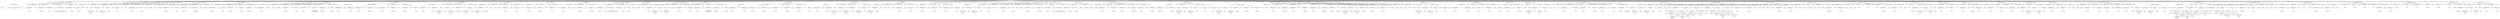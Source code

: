 digraph {

"Prog_78904"->"<
>78905";
"Prog_78904"->"<
>78906";
"Prog_78904"->"<
>78907";
"Prog_78904"->"<
>78908";
"Prog_78904"->"CallFunction_78909";
"CallFunction_78909"->"IDENTIFIERExpression_78910";
"IDENTIFIERExpression_78910"->"<cat>78911";
"CallFunction_78909"->"<(>78912";
"CallFunction_78909"->"STRINGExpression_78913";
"STRINGExpression_78913"->"<\n \n \n IF ASKED TO CONFIRM PAGE CHANGE, CLICK IN UPPER LEFT OF GRAPHIC \n \n \n>78914";
"CallFunction_78909"->"<)>78915";
"Prog_78904"->"<
>78916";
"Prog_78904"->"CallFunction_78917";
"CallFunction_78917"->"AssignmentOpetators_78918";
"AssignmentOpetators_78918"->"IDENTIFIERExpression_78919";
"IDENTIFIERExpression_78919"->"<dat>78920";
"AssignmentOpetators_78918"->"<<->78921";
"AssignmentOpetators_78918"->"IDENTIFIERExpression_78922";
"IDENTIFIERExpression_78922"->"<read.table>78923";
"CallFunction_78917"->"<(>78924";
"CallFunction_78917"->"AssignmentOpetators_78925";
"AssignmentOpetators_78925"->"IDENTIFIERExpression_78926";
"IDENTIFIERExpression_78926"->"<file>78927";
"AssignmentOpetators_78925"->"<=>78928";
"AssignmentOpetators_78925"->"STRINGExpression_78929";
"STRINGExpression_78929"->"<http://www.uvm.edu/~dhowell/methods8/DataFiles/Tab2-1.dat>78930";
"CallFunction_78917"->"<,>78931";
"CallFunction_78917"->"AssignmentOpetators_78932";
"AssignmentOpetators_78932"->"IDENTIFIERExpression_78933";
"IDENTIFIERExpression_78933"->"<header>78934";
"AssignmentOpetators_78932"->"<=>78935";
"AssignmentOpetators_78932"->"TRUE_78936";
"TRUE_78936"->"<TRUE>78937";
"CallFunction_78917"->"<)>78938";
"Prog_78904"->"<
>78939";
"Prog_78904"->"<
>78940";
"Prog_78904"->"<
>78941";
"Prog_78904"->"<
>78942";
"Prog_78904"->"<
>78943";
"Prog_78904"->"<
>78944";
"Prog_78904"->"<
>78945";
"Prog_78904"->"CallFunction_78946";
"CallFunction_78946"->"IDENTIFIERExpression_78947";
"IDENTIFIERExpression_78947"->"<attach>78948";
"CallFunction_78946"->"<(>78949";
"CallFunction_78946"->"IDENTIFIERExpression_78950";
"IDENTIFIERExpression_78950"->"<dat>78951";
"CallFunction_78946"->"<)>78952";
"Prog_78904"->"<
>78953";
"Prog_78904"->"<
>78954";
"Prog_78904"->"CallFunction_78955";
"CallFunction_78955"->"IDENTIFIERExpression_78956";
"IDENTIFIERExpression_78956"->"<par>78957";
"CallFunction_78955"->"<(>78958";
"CallFunction_78955"->"CallFunction_78959";
"CallFunction_78959"->"AssignmentOpetators_78960";
"AssignmentOpetators_78960"->"IDENTIFIERExpression_78961";
"IDENTIFIERExpression_78961"->"<mfrow>78962";
"AssignmentOpetators_78960"->"<=>78963";
"AssignmentOpetators_78960"->"IDENTIFIERExpression_78964";
"IDENTIFIERExpression_78964"->"<c>78965";
"CallFunction_78959"->"<(>78966";
"CallFunction_78959"->"INTExpression_78967";
"INTExpression_78967"->"<2>78968";
"CallFunction_78959"->"<,>78969";
"CallFunction_78959"->"INTExpression_78970";
"INTExpression_78970"->"<3>78971";
"CallFunction_78959"->"<)>78972";
"CallFunction_78955"->"<)>78973";
"Prog_78904"->"<
>78974";
"Prog_78904"->"CallFunction_78975";
"CallFunction_78975"->"IDENTIFIERExpression_78976";
"IDENTIFIERExpression_78976"->"<par>78977";
"CallFunction_78975"->"<(>78978";
"CallFunction_78975"->"AssignmentOpetators_78979";
"AssignmentOpetators_78979"->"IDENTIFIERExpression_78980";
"IDENTIFIERExpression_78980"->"<ask>78981";
"AssignmentOpetators_78979"->"<=>78982";
"AssignmentOpetators_78979"->"TRUE_78983";
"TRUE_78983"->"<TRUE>78984";
"CallFunction_78975"->"<)>78985";
"Prog_78904"->"<
>78986";
"Prog_78904"->"<
>78987";
"Prog_78904"->"CallFunction_78988";
"CallFunction_78988"->"IDENTIFIERExpression_78989";
"IDENTIFIERExpression_78989"->"<plot>78990";
"CallFunction_78988"->"<(>78991";
"CallFunction_78988"->"IDENTIFIERExpression_78992";
"IDENTIFIERExpression_78992"->"<RxTime>78993";
"CallFunction_78988"->"<)>78994";
"Prog_78904"->"<
>78995";
"Prog_78904"->"<
>78996";
"Prog_78904"->"<
>78997";
"Prog_78904"->"CallFunction_78998";
"CallFunction_78998"->"IDENTIFIERExpression_78999";
"IDENTIFIERExpression_78999"->"<hist>79000";
"CallFunction_78998"->"<(>79001";
"CallFunction_78998"->"IDENTIFIERExpression_79002";
"IDENTIFIERExpression_79002"->"<RxTime>79003";
"CallFunction_78998"->"<,>79004";
"CallFunction_78998"->"AssignmentOpetators_79005";
"AssignmentOpetators_79005"->"IDENTIFIERExpression_79006";
"IDENTIFIERExpression_79006"->"<breaks>79007";
"AssignmentOpetators_79005"->"<=>79008";
"AssignmentOpetators_79005"->"INTExpression_79009";
"INTExpression_79009"->"<500>79010";
"CallFunction_78998"->"<,>79011";
"CallFunction_78998"->"AssignmentOpetators_79012";
"AssignmentOpetators_79012"->"IDENTIFIERExpression_79013";
"IDENTIFIERExpression_79013"->"<main>79014";
"AssignmentOpetators_79012"->"<=>79015";
"AssignmentOpetators_79012"->"STRINGExpression_79016";
"STRINGExpression_79016"->"<Individual bins>79017";
"CallFunction_78998"->"<)>79018";
"Prog_78904"->"<
>79019";
"Prog_78904"->"CallFunction_79020";
"CallFunction_79020"->"IDENTIFIERExpression_79021";
"IDENTIFIERExpression_79021"->"<hist>79022";
"CallFunction_79020"->"<(>79023";
"CallFunction_79020"->"IDENTIFIERExpression_79024";
"IDENTIFIERExpression_79024"->"<RxTime>79025";
"CallFunction_79020"->"<,>79026";
"CallFunction_79020"->"AssignmentOpetators_79027";
"AssignmentOpetators_79027"->"IDENTIFIERExpression_79028";
"IDENTIFIERExpression_79028"->"<breaks>79029";
"AssignmentOpetators_79027"->"<=>79030";
"AssignmentOpetators_79027"->"INTExpression_79031";
"INTExpression_79031"->"<30>79032";
"CallFunction_79020"->"<,>79033";
"CallFunction_79020"->"AssignmentOpetators_79034";
"AssignmentOpetators_79034"->"IDENTIFIERExpression_79035";
"IDENTIFIERExpression_79035"->"<main>79036";
"AssignmentOpetators_79034"->"<=>79037";
"AssignmentOpetators_79034"->"STRINGExpression_79038";
"STRINGExpression_79038"->"<30 bins>79039";
"CallFunction_79020"->"<)>79040";
"Prog_78904"->"<
>79041";
"Prog_78904"->"<
>79042";
"Prog_78904"->"<
>79043";
"Prog_78904"->"<
>79044";
"Prog_78904"->"CallFunction_79045";
"CallFunction_79045"->"AssignmentOpetators_79046";
"AssignmentOpetators_79046"->"IDENTIFIERExpression_79047";
"IDENTIFIERExpression_79047"->"<RxTime.Sorted>79048";
"AssignmentOpetators_79046"->"<<->79049";
"AssignmentOpetators_79046"->"IDENTIFIERExpression_79050";
"IDENTIFIERExpression_79050"->"<sort>79051";
"CallFunction_79045"->"<(>79052";
"CallFunction_79045"->"IDENTIFIERExpression_79053";
"IDENTIFIERExpression_79053"->"<RxTime>79054";
"CallFunction_79045"->"<)>79055";
"Prog_78904"->"<
>79056";
"Prog_78904"->"<
>79057";
"Prog_78904"->"<
>79058";
"Prog_78904"->"<
>79059";
"Prog_78904"->"CallFunction_79060";
"CallFunction_79060"->"IDENTIFIERExpression_79061";
"IDENTIFIERExpression_79061"->"<hist>79062";
"CallFunction_79060"->"<(>79063";
"CallFunction_79060"->"IDENTIFIERExpression_79064";
"IDENTIFIERExpression_79064"->"<RxTime.Sorted>79065";
"CallFunction_79060"->"<,>79066";
"CallFunction_79060"->"AssignmentOpetators_79067";
"AssignmentOpetators_79067"->"IDENTIFIERExpression_79068";
"IDENTIFIERExpression_79068"->"<breaks>79069";
"AssignmentOpetators_79067"->"<=>79070";
"AssignmentOpetators_79067"->"INTExpression_79071";
"INTExpression_79071"->"<20>79072";
"CallFunction_79060"->"<,>79073";
"CallFunction_79060"->"AssignmentOpetators_79074";
"AssignmentOpetators_79074"->"IDENTIFIERExpression_79075";
"IDENTIFIERExpression_79075"->"<main>79076";
"AssignmentOpetators_79074"->"<=>79077";
"AssignmentOpetators_79074"->"STRINGExpression_79078";
"STRINGExpression_79078"->"<Normal and Kernel \n Density Superimposed>79079";
"CallFunction_79060"->"<,>79080";
"CallFunction_79060"->"AssignmentOpetators_79081";
"AssignmentOpetators_79081"->"IDENTIFIERExpression_79082";
"IDENTIFIERExpression_79082"->"<probability>79083";
"AssignmentOpetators_79081"->"<=>79084";
"AssignmentOpetators_79081"->"TRUE_79085";
"TRUE_79085"->"<TRUE>79086";
"CallFunction_79060"->"<)>79087";
"Prog_78904"->"<
>79088";
"Prog_78904"->"CallFunction_79089";
"CallFunction_79089"->"AssignmentOpetators_79090";
"AssignmentOpetators_79090"->"IDENTIFIERExpression_79091";
"IDENTIFIERExpression_79091"->"<xfit>79092";
"AssignmentOpetators_79090"->"<<->79093";
"AssignmentOpetators_79090"->"IDENTIFIERExpression_79094";
"IDENTIFIERExpression_79094"->"<seq>79095";
"CallFunction_79089"->"<(>79096";
"CallFunction_79089"->"CallFunction_79097";
"CallFunction_79097"->"IDENTIFIERExpression_79098";
"IDENTIFIERExpression_79098"->"<min>79099";
"CallFunction_79097"->"<(>79100";
"CallFunction_79097"->"IDENTIFIERExpression_79101";
"IDENTIFIERExpression_79101"->"<RxTime.Sorted>79102";
"CallFunction_79097"->"<)>79103";
"CallFunction_79089"->"<,>79104";
"CallFunction_79089"->"CallFunction_79105";
"CallFunction_79105"->"IDENTIFIERExpression_79106";
"IDENTIFIERExpression_79106"->"<max>79107";
"CallFunction_79105"->"<(>79108";
"CallFunction_79105"->"IDENTIFIERExpression_79109";
"IDENTIFIERExpression_79109"->"<RxTime.Sorted>79110";
"CallFunction_79105"->"<)>79111";
"CallFunction_79089"->"<,>79112";
"CallFunction_79089"->"AssignmentOpetators_79113";
"AssignmentOpetators_79113"->"IDENTIFIERExpression_79114";
"IDENTIFIERExpression_79114"->"<length>79115";
"AssignmentOpetators_79113"->"<=>79116";
"AssignmentOpetators_79113"->"INTExpression_79117";
"INTExpression_79117"->"<50>79118";
"CallFunction_79089"->"<)>79119";
"Prog_78904"->"<
>79120";
"Prog_78904"->"CallFunction_79121";
"CallFunction_79121"->"AssignmentOpetators_79122";
"AssignmentOpetators_79122"->"IDENTIFIERExpression_79123";
"IDENTIFIERExpression_79123"->"<yfit>79124";
"AssignmentOpetators_79122"->"<<->79125";
"AssignmentOpetators_79122"->"IDENTIFIERExpression_79126";
"IDENTIFIERExpression_79126"->"<dnorm>79127";
"CallFunction_79121"->"<(>79128";
"CallFunction_79121"->"IDENTIFIERExpression_79129";
"IDENTIFIERExpression_79129"->"<xfit>79130";
"CallFunction_79121"->"<,>79131";
"CallFunction_79121"->"CallFunction_79132";
"CallFunction_79132"->"AssignmentOpetators_79133";
"AssignmentOpetators_79133"->"IDENTIFIERExpression_79134";
"IDENTIFIERExpression_79134"->"<mean>79135";
"AssignmentOpetators_79133"->"<=>79136";
"AssignmentOpetators_79133"->"IDENTIFIERExpression_79137";
"IDENTIFIERExpression_79137"->"<mean>79138";
"CallFunction_79132"->"<(>79139";
"CallFunction_79132"->"IDENTIFIERExpression_79140";
"IDENTIFIERExpression_79140"->"<RxTime.Sorted>79141";
"CallFunction_79132"->"<)>79142";
"CallFunction_79121"->"<,>79143";
"CallFunction_79121"->"CallFunction_79144";
"CallFunction_79144"->"AssignmentOpetators_79145";
"AssignmentOpetators_79145"->"IDENTIFIERExpression_79146";
"IDENTIFIERExpression_79146"->"<sd>79147";
"AssignmentOpetators_79145"->"<=>79148";
"AssignmentOpetators_79145"->"IDENTIFIERExpression_79149";
"IDENTIFIERExpression_79149"->"<sd>79150";
"CallFunction_79144"->"<(>79151";
"CallFunction_79144"->"IDENTIFIERExpression_79152";
"IDENTIFIERExpression_79152"->"<RxTime.Sorted>79153";
"CallFunction_79144"->"<)>79154";
"CallFunction_79121"->"<)>79155";
"Prog_78904"->"<
>79156";
"Prog_78904"->"CallFunction_79157";
"CallFunction_79157"->"IDENTIFIERExpression_79158";
"IDENTIFIERExpression_79158"->"<lines>79159";
"CallFunction_79157"->"<(>79160";
"CallFunction_79157"->"IDENTIFIERExpression_79161";
"IDENTIFIERExpression_79161"->"<xfit>79162";
"CallFunction_79157"->"<,>79163";
"CallFunction_79157"->"IDENTIFIERExpression_79164";
"IDENTIFIERExpression_79164"->"<yfit>79165";
"CallFunction_79157"->"<,>79166";
"CallFunction_79157"->"AssignmentOpetators_79167";
"AssignmentOpetators_79167"->"IDENTIFIERExpression_79168";
"IDENTIFIERExpression_79168"->"<col>79169";
"AssignmentOpetators_79167"->"<=>79170";
"AssignmentOpetators_79167"->"STRINGExpression_79171";
"STRINGExpression_79171"->"<blue>79172";
"CallFunction_79157"->"<)>79173";
"Prog_78904"->"<
>79174";
"Prog_78904"->"CallFunction_79175";
"CallFunction_79175"->"IDENTIFIERExpression_79176";
"IDENTIFIERExpression_79176"->"<lines>79177";
"CallFunction_79175"->"<(>79178";
"CallFunction_79175"->"CallFunction_79179";
"CallFunction_79179"->"IDENTIFIERExpression_79180";
"IDENTIFIERExpression_79180"->"<density>79181";
"CallFunction_79179"->"<(>79182";
"CallFunction_79179"->"IDENTIFIERExpression_79183";
"IDENTIFIERExpression_79183"->"<RxTime>79184";
"CallFunction_79179"->"<)>79185";
"CallFunction_79175"->"<,>79186";
"CallFunction_79175"->"AssignmentOpetators_79187";
"AssignmentOpetators_79187"->"IDENTIFIERExpression_79188";
"IDENTIFIERExpression_79188"->"<col>79189";
"AssignmentOpetators_79187"->"<=>79190";
"AssignmentOpetators_79187"->"STRINGExpression_79191";
"STRINGExpression_79191"->"<red>79192";
"CallFunction_79175"->"<)>79193";
"Prog_78904"->"<
>79194";
"Prog_78904"->"<
>79195";
"Prog_78904"->"CallFunction_79196";
"CallFunction_79196"->"IDENTIFIERExpression_79197";
"IDENTIFIERExpression_79197"->"<detach>79198";
"CallFunction_79196"->"<(>79199";
"CallFunction_79196"->"IDENTIFIERExpression_79200";
"IDENTIFIERExpression_79200"->"<dat>79201";
"CallFunction_79196"->"<)>79202";
"Prog_78904"->"<
>79203";
"Prog_78904"->"<
>79204";
"Prog_78904"->"<
>79205";
"Prog_78904"->"<
>79206";
"Prog_78904"->"CallFunction_79207";
"CallFunction_79207"->"AssignmentOpetators_79208";
"AssignmentOpetators_79208"->"IDENTIFIERExpression_79209";
"IDENTIFIERExpression_79209"->"<anorexia>79210";
"AssignmentOpetators_79208"->"<<->79211";
"AssignmentOpetators_79208"->"IDENTIFIERExpression_79212";
"IDENTIFIERExpression_79212"->"<read.table>79213";
"CallFunction_79207"->"<(>79214";
"CallFunction_79207"->"AssignmentOpetators_79215";
"AssignmentOpetators_79215"->"IDENTIFIERExpression_79216";
"IDENTIFIERExpression_79216"->"<file>79217";
"AssignmentOpetators_79215"->"<=>79218";
"AssignmentOpetators_79215"->"STRINGExpression_79219";
"STRINGExpression_79219"->"<http://www.uvm.edu/~dhowell/methods8/DataFiles/Tab11-5.dat>79220";
"CallFunction_79207"->"<,>79221";
"CallFunction_79207"->"AssignmentOpetators_79222";
"AssignmentOpetators_79222"->"IDENTIFIERExpression_79223";
"IDENTIFIERExpression_79223"->"<header>79224";
"AssignmentOpetators_79222"->"<=>79225";
"AssignmentOpetators_79222"->"TRUE_79226";
"TRUE_79226"->"<TRUE>79227";
"CallFunction_79207"->"<)>79228";
"Prog_78904"->"<
>79229";
"Prog_78904"->"CallFunction_79230";
"CallFunction_79230"->"IDENTIFIERExpression_79231";
"IDENTIFIERExpression_79231"->"<attach>79232";
"CallFunction_79230"->"<(>79233";
"CallFunction_79230"->"IDENTIFIERExpression_79234";
"IDENTIFIERExpression_79234"->"<anorexia>79235";
"CallFunction_79230"->"<)>79236";
"Prog_78904"->"<
>79237";
"Prog_78904"->"<
>79238";
"Prog_78904"->"AssignmentOpetators_79239";
"AssignmentOpetators_79239"->"IDENTIFIERExpression_79240";
"IDENTIFIERExpression_79240"->"<Gain2>79241";
"AssignmentOpetators_79239"->"<<->79242";
"AssignmentOpetators_79239"->"IndexingBasic_79243";
"IndexingBasic_79243"->"IDENTIFIERExpression_79244";
"IDENTIFIERExpression_79244"->"<Gain>79245";
"IndexingBasic_79243"->"<[>79246";
"IndexingBasic_79243"->"Comparisons_79247";
"Comparisons_79247"->"IDENTIFIERExpression_79248";
"IDENTIFIERExpression_79248"->"<Group>79249";
"Comparisons_79247"->"<==>79250";
"Comparisons_79247"->"STRINGExpression_79251";
"STRINGExpression_79251"->"<2>79252";
"IndexingBasic_79243"->"<]>79253";
"Prog_78904"->"<
>79254";
"Prog_78904"->"CallFunction_79255";
"CallFunction_79255"->"IDENTIFIERExpression_79256";
"IDENTIFIERExpression_79256"->"<hist>79257";
"CallFunction_79255"->"<(>79258";
"CallFunction_79255"->"IDENTIFIERExpression_79259";
"IDENTIFIERExpression_79259"->"<Gain2>79260";
"CallFunction_79255"->"<,>79261";
"CallFunction_79255"->"AssignmentOpetators_79262";
"AssignmentOpetators_79262"->"IDENTIFIERExpression_79263";
"IDENTIFIERExpression_79263"->"<breaks>79264";
"AssignmentOpetators_79262"->"<=>79265";
"AssignmentOpetators_79262"->"INTExpression_79266";
"INTExpression_79266"->"<20>79267";
"CallFunction_79255"->"<,>79268";
"CallFunction_79255"->"AssignmentOpetators_79269";
"AssignmentOpetators_79269"->"IDENTIFIERExpression_79270";
"IDENTIFIERExpression_79270"->"<main>79271";
"AssignmentOpetators_79269"->"<=>79272";
"AssignmentOpetators_79269"->"STRINGExpression_79273";
"STRINGExpression_79273"->"<Normal and Kernel \n Density Superimposed>79274";
"CallFunction_79255"->"<,>79275";
"CallFunction_79255"->"AssignmentOpetators_79276";
"AssignmentOpetators_79276"->"IDENTIFIERExpression_79277";
"IDENTIFIERExpression_79277"->"<probability>79278";
"AssignmentOpetators_79276"->"<=>79279";
"AssignmentOpetators_79276"->"TRUE_79280";
"TRUE_79280"->"<TRUE>79281";
"CallFunction_79255"->"<)>79282";
"Prog_78904"->"<
>79283";
"Prog_78904"->"CallFunction_79284";
"CallFunction_79284"->"AssignmentOpetators_79285";
"AssignmentOpetators_79285"->"IDENTIFIERExpression_79286";
"IDENTIFIERExpression_79286"->"<xfit>79287";
"AssignmentOpetators_79285"->"<<->79288";
"AssignmentOpetators_79285"->"IDENTIFIERExpression_79289";
"IDENTIFIERExpression_79289"->"<seq>79290";
"CallFunction_79284"->"<(>79291";
"CallFunction_79284"->"CallFunction_79292";
"CallFunction_79292"->"IDENTIFIERExpression_79293";
"IDENTIFIERExpression_79293"->"<min>79294";
"CallFunction_79292"->"<(>79295";
"CallFunction_79292"->"IDENTIFIERExpression_79296";
"IDENTIFIERExpression_79296"->"<Gain2>79297";
"CallFunction_79292"->"<)>79298";
"CallFunction_79284"->"<,>79299";
"CallFunction_79284"->"CallFunction_79300";
"CallFunction_79300"->"IDENTIFIERExpression_79301";
"IDENTIFIERExpression_79301"->"<max>79302";
"CallFunction_79300"->"<(>79303";
"CallFunction_79300"->"IDENTIFIERExpression_79304";
"IDENTIFIERExpression_79304"->"<Gain2>79305";
"CallFunction_79300"->"<)>79306";
"CallFunction_79284"->"<,>79307";
"CallFunction_79284"->"AssignmentOpetators_79308";
"AssignmentOpetators_79308"->"IDENTIFIERExpression_79309";
"IDENTIFIERExpression_79309"->"<length>79310";
"AssignmentOpetators_79308"->"<=>79311";
"AssignmentOpetators_79308"->"INTExpression_79312";
"INTExpression_79312"->"<50>79313";
"CallFunction_79284"->"<)>79314";
"Prog_78904"->"<
>79315";
"Prog_78904"->"CallFunction_79316";
"CallFunction_79316"->"AssignmentOpetators_79317";
"AssignmentOpetators_79317"->"IDENTIFIERExpression_79318";
"IDENTIFIERExpression_79318"->"<yfit>79319";
"AssignmentOpetators_79317"->"<<->79320";
"AssignmentOpetators_79317"->"IDENTIFIERExpression_79321";
"IDENTIFIERExpression_79321"->"<dnorm>79322";
"CallFunction_79316"->"<(>79323";
"CallFunction_79316"->"IDENTIFIERExpression_79324";
"IDENTIFIERExpression_79324"->"<xfit>79325";
"CallFunction_79316"->"<,>79326";
"CallFunction_79316"->"CallFunction_79327";
"CallFunction_79327"->"AssignmentOpetators_79328";
"AssignmentOpetators_79328"->"IDENTIFIERExpression_79329";
"IDENTIFIERExpression_79329"->"<mean>79330";
"AssignmentOpetators_79328"->"<=>79331";
"AssignmentOpetators_79328"->"IDENTIFIERExpression_79332";
"IDENTIFIERExpression_79332"->"<mean>79333";
"CallFunction_79327"->"<(>79334";
"CallFunction_79327"->"IDENTIFIERExpression_79335";
"IDENTIFIERExpression_79335"->"<Gain2>79336";
"CallFunction_79327"->"<)>79337";
"CallFunction_79316"->"<,>79338";
"CallFunction_79316"->"CallFunction_79339";
"CallFunction_79339"->"AssignmentOpetators_79340";
"AssignmentOpetators_79340"->"IDENTIFIERExpression_79341";
"IDENTIFIERExpression_79341"->"<sd>79342";
"AssignmentOpetators_79340"->"<=>79343";
"AssignmentOpetators_79340"->"IDENTIFIERExpression_79344";
"IDENTIFIERExpression_79344"->"<sd>79345";
"CallFunction_79339"->"<(>79346";
"CallFunction_79339"->"IDENTIFIERExpression_79347";
"IDENTIFIERExpression_79347"->"<Gain2>79348";
"CallFunction_79339"->"<)>79349";
"CallFunction_79316"->"<)>79350";
"Prog_78904"->"<
>79351";
"Prog_78904"->"CallFunction_79352";
"CallFunction_79352"->"IDENTIFIERExpression_79353";
"IDENTIFIERExpression_79353"->"<lines>79354";
"CallFunction_79352"->"<(>79355";
"CallFunction_79352"->"IDENTIFIERExpression_79356";
"IDENTIFIERExpression_79356"->"<xfit>79357";
"CallFunction_79352"->"<,>79358";
"CallFunction_79352"->"IDENTIFIERExpression_79359";
"IDENTIFIERExpression_79359"->"<yfit>79360";
"CallFunction_79352"->"<,>79361";
"CallFunction_79352"->"AssignmentOpetators_79362";
"AssignmentOpetators_79362"->"IDENTIFIERExpression_79363";
"IDENTIFIERExpression_79363"->"<col>79364";
"AssignmentOpetators_79362"->"<=>79365";
"AssignmentOpetators_79362"->"STRINGExpression_79366";
"STRINGExpression_79366"->"<blue>79367";
"CallFunction_79352"->"<)>79368";
"Prog_78904"->"<
>79369";
"Prog_78904"->"CallFunction_79370";
"CallFunction_79370"->"IDENTIFIERExpression_79371";
"IDENTIFIERExpression_79371"->"<lines>79372";
"CallFunction_79370"->"<(>79373";
"CallFunction_79370"->"CallFunction_79374";
"CallFunction_79374"->"IDENTIFIERExpression_79375";
"IDENTIFIERExpression_79375"->"<density>79376";
"CallFunction_79374"->"<(>79377";
"CallFunction_79374"->"IDENTIFIERExpression_79378";
"IDENTIFIERExpression_79378"->"<Gain2>79379";
"CallFunction_79374"->"<)>79380";
"CallFunction_79370"->"<,>79381";
"CallFunction_79370"->"AssignmentOpetators_79382";
"AssignmentOpetators_79382"->"IDENTIFIERExpression_79383";
"IDENTIFIERExpression_79383"->"<col>79384";
"AssignmentOpetators_79382"->"<=>79385";
"AssignmentOpetators_79382"->"STRINGExpression_79386";
"STRINGExpression_79386"->"<red>79387";
"CallFunction_79370"->"<)>79388";
"Prog_78904"->"<
>79389";
"Prog_78904"->"<
>79390";
"Prog_78904"->"<
>79391";
"Prog_78904"->"<
>79392";
"Prog_78904"->"<
>79393";
"Prog_78904"->"<
>79394";
"Prog_78904"->"<
>79395";
"Prog_78904"->"<
>79396";
"Prog_78904"->"<
>79397";
"Prog_78904"->"<
>79398";
"Prog_78904"->"<
>79399";
"Prog_78904"->"<
>79400";
"Prog_78904"->"<
>79401";
"Prog_78904"->"<
>79402";
"Prog_78904"->"<
>79403";
"Prog_78904"->"<
>79404";
"Prog_78904"->"<
>79405";
"Prog_78904"->"<
>79406";
"Prog_78904"->"<
>79407";
"Prog_78904"->"<
>79408";
"Prog_78904"->"<
>79409";
"Prog_78904"->"<
>79410";
"Prog_78904"->"<
>79411";
"Prog_78904"->"<
>79412";
"Prog_78904"->"<
>79413";
"Prog_78904"->"<
>79414";
"Prog_78904"->"<
>79415";
"Prog_78904"->"<
>79416";
"Prog_78904"->"CallFunction_79417";
"CallFunction_79417"->"IDENTIFIERExpression_79418";
"IDENTIFIERExpression_79418"->"<par>79419";
"CallFunction_79417"->"<(>79420";
"CallFunction_79417"->"CallFunction_79421";
"CallFunction_79421"->"AssignmentOpetators_79422";
"AssignmentOpetators_79422"->"IDENTIFIERExpression_79423";
"IDENTIFIERExpression_79423"->"<mfrow>79424";
"AssignmentOpetators_79422"->"<=>79425";
"AssignmentOpetators_79422"->"IDENTIFIERExpression_79426";
"IDENTIFIERExpression_79426"->"<c>79427";
"CallFunction_79421"->"<(>79428";
"CallFunction_79421"->"INTExpression_79429";
"INTExpression_79429"->"<2>79430";
"CallFunction_79421"->"<,>79431";
"CallFunction_79421"->"INTExpression_79432";
"INTExpression_79432"->"<3>79433";
"CallFunction_79421"->"<)>79434";
"CallFunction_79417"->"<)>79435";
"Prog_78904"->"<
>79436";
"Prog_78904"->"CallFunction_79437";
"CallFunction_79437"->"IDENTIFIERExpression_79438";
"IDENTIFIERExpression_79438"->"<par>79439";
"CallFunction_79437"->"<(>79440";
"CallFunction_79437"->"AssignmentOpetators_79441";
"AssignmentOpetators_79441"->"IDENTIFIERExpression_79442";
"IDENTIFIERExpression_79442"->"<ask>79443";
"AssignmentOpetators_79441"->"<=>79444";
"AssignmentOpetators_79441"->"TRUE_79445";
"TRUE_79445"->"<TRUE>79446";
"CallFunction_79437"->"<)>79447";
"Prog_78904"->"<
>79448";
"Prog_78904"->"CallFunction_79449";
"CallFunction_79449"->"IDENTIFIERExpression_79450";
"IDENTIFIERExpression_79450"->"<rm>79451";
"CallFunction_79449"->"<(>79452";
"CallFunction_79449"->"IDENTIFIERExpression_79453";
"IDENTIFIERExpression_79453"->"<Gain>79454";
"CallFunction_79449"->"<)>79455";
"Prog_78904"->"<
>79456";
"Prog_78904"->"CallFunction_79457";
"CallFunction_79457"->"AssignmentOpetators_79458";
"AssignmentOpetators_79458"->"IDENTIFIERExpression_79459";
"IDENTIFIERExpression_79459"->"<anorexia>79460";
"AssignmentOpetators_79458"->"<<->79461";
"AssignmentOpetators_79458"->"IDENTIFIERExpression_79462";
"IDENTIFIERExpression_79462"->"<read.table>79463";
"CallFunction_79457"->"<(>79464";
"CallFunction_79457"->"AssignmentOpetators_79465";
"AssignmentOpetators_79465"->"IDENTIFIERExpression_79466";
"IDENTIFIERExpression_79466"->"<file>79467";
"AssignmentOpetators_79465"->"<=>79468";
"AssignmentOpetators_79465"->"STRINGExpression_79469";
"STRINGExpression_79469"->"<http://www.uvm.edu/~dhowell/methods8/DataFiles/Tab11-5.dat>79470";
"CallFunction_79457"->"<,>79471";
"CallFunction_79457"->"AssignmentOpetators_79472";
"AssignmentOpetators_79472"->"IDENTIFIERExpression_79473";
"IDENTIFIERExpression_79473"->"<header>79474";
"AssignmentOpetators_79472"->"<=>79475";
"AssignmentOpetators_79472"->"TRUE_79476";
"TRUE_79476"->"<TRUE>79477";
"CallFunction_79457"->"<)>79478";
"Prog_78904"->"<
>79479";
"Prog_78904"->"CallFunction_79480";
"CallFunction_79480"->"IDENTIFIERExpression_79481";
"IDENTIFIERExpression_79481"->"<attach>79482";
"CallFunction_79480"->"<(>79483";
"CallFunction_79480"->"IDENTIFIERExpression_79484";
"IDENTIFIERExpression_79484"->"<anorexia>79485";
"CallFunction_79480"->"<)>79486";
"Prog_78904"->"<
>79487";
"Prog_78904"->"CallFunction_79488";
"CallFunction_79488"->"IDENTIFIERExpression_79489";
"IDENTIFIERExpression_79489"->"<boxplot>79490";
"CallFunction_79488"->"<(>79491";
"CallFunction_79488"->"IDENTIFIERExpression_79492";
"IDENTIFIERExpression_79492"->"<Gain>79493";
"CallFunction_79488"->"<,>79494";
"CallFunction_79488"->"AssignmentOpetators_79495";
"AssignmentOpetators_79495"->"IDENTIFIERExpression_79496";
"IDENTIFIERExpression_79496"->"<data>79497";
"AssignmentOpetators_79495"->"<=>79498";
"AssignmentOpetators_79495"->"IDENTIFIERExpression_79499";
"IDENTIFIERExpression_79499"->"<anorexia>79500";
"CallFunction_79488"->"<,>79501";
"CallFunction_79488"->"AssignmentOpetators_79502";
"AssignmentOpetators_79502"->"IDENTIFIERExpression_79503";
"IDENTIFIERExpression_79503"->"<main>79504";
"AssignmentOpetators_79502"->"<=>79505";
"AssignmentOpetators_79502"->"STRINGExpression_79506";
"STRINGExpression_79506"->"<Combined Data>79507";
"CallFunction_79488"->"<,>79508";
"CallFunction_79488"->"AssignmentOpetators_79509";
"AssignmentOpetators_79509"->"IDENTIFIERExpression_79510";
"IDENTIFIERExpression_79510"->"<ylab>79511";
"AssignmentOpetators_79509"->"<=>79512";
"AssignmentOpetators_79509"->"STRINGExpression_79513";
"STRINGExpression_79513"->"<Weight Gain>79514";
"CallFunction_79488"->"<)>79515";
"Prog_78904"->"<
>79516";
"Prog_78904"->"<
>79517";
"Prog_78904"->"<
>79518";
"Prog_78904"->"CallFunction_79519";
"CallFunction_79519"->"AssignmentOpetators_79520";
"AssignmentOpetators_79520"->"IDENTIFIERExpression_79521";
"IDENTIFIERExpression_79521"->"<Group.named>79522";
"AssignmentOpetators_79520"->"<<->79523";
"AssignmentOpetators_79520"->"IDENTIFIERExpression_79524";
"IDENTIFIERExpression_79524"->"<factor>79525";
"CallFunction_79519"->"<(>79526";
"CallFunction_79519"->"IDENTIFIERExpression_79527";
"IDENTIFIERExpression_79527"->"<Group>79528";
"CallFunction_79519"->"<,>79529";
"CallFunction_79519"->"CallFunction_79530";
"CallFunction_79530"->"AssignmentOpetators_79531";
"AssignmentOpetators_79531"->"IDENTIFIERExpression_79532";
"IDENTIFIERExpression_79532"->"<levels>79533";
"AssignmentOpetators_79531"->"<=>79534";
"AssignmentOpetators_79531"->"IDENTIFIERExpression_79535";
"IDENTIFIERExpression_79535"->"<c>79536";
"CallFunction_79530"->"<(>79537";
"CallFunction_79530"->"INTExpression_79538";
"INTExpression_79538"->"<1>79539";
"CallFunction_79530"->"<,>79540";
"CallFunction_79530"->"INTExpression_79541";
"INTExpression_79541"->"<2>79542";
"CallFunction_79530"->"<,>79543";
"CallFunction_79530"->"INTExpression_79544";
"INTExpression_79544"->"<3>79545";
"CallFunction_79530"->"<)>79546";
"CallFunction_79519"->"<,>79547";
"CallFunction_79519"->"CallFunction_79548";
"CallFunction_79548"->"AssignmentOpetators_79549";
"AssignmentOpetators_79549"->"IDENTIFIERExpression_79550";
"IDENTIFIERExpression_79550"->"<labels>79551";
"AssignmentOpetators_79549"->"<=>79552";
"AssignmentOpetators_79549"->"IDENTIFIERExpression_79553";
"IDENTIFIERExpression_79553"->"<c>79554";
"CallFunction_79548"->"<(>79555";
"CallFunction_79548"->"STRINGExpression_79556";
"STRINGExpression_79556"->"<Control>79557";
"CallFunction_79548"->"<,>79558";
"CallFunction_79548"->"STRINGExpression_79559";
"STRINGExpression_79559"->"<Cog-Behav>79560";
"CallFunction_79548"->"<,>79561";
"CallFunction_79548"->"STRINGExpression_79562";
"STRINGExpression_79562"->"<Family>79563";
"CallFunction_79548"->"<)>79564";
"CallFunction_79519"->"<)>79565";
"Prog_78904"->"<
>79566";
"Prog_78904"->"CallFunction_79567";
"CallFunction_79567"->"IDENTIFIERExpression_79568";
"IDENTIFIERExpression_79568"->"<boxplot>79569";
"CallFunction_79567"->"<(>79570";
"CallFunction_79567"->"TildeBinary_79571";
"TildeBinary_79571"->"IDENTIFIERExpression_79572";
"IDENTIFIERExpression_79572"->"<Gain>79573";
"TildeBinary_79571"->"<~>79574";
"TildeBinary_79571"->"IDENTIFIERExpression_79575";
"IDENTIFIERExpression_79575"->"<Group.named>79576";
"CallFunction_79567"->"<,>79577";
"CallFunction_79567"->"AssignmentOpetators_79578";
"AssignmentOpetators_79578"->"IDENTIFIERExpression_79579";
"IDENTIFIERExpression_79579"->"<data>79580";
"AssignmentOpetators_79578"->"<=>79581";
"AssignmentOpetators_79578"->"IDENTIFIERExpression_79582";
"IDENTIFIERExpression_79582"->"<anorexia>79583";
"CallFunction_79567"->"<,>79584";
"CallFunction_79567"->"AssignmentOpetators_79585";
"AssignmentOpetators_79585"->"IDENTIFIERExpression_79586";
"IDENTIFIERExpression_79586"->"<main>79587";
"AssignmentOpetators_79585"->"<=>79588";
"AssignmentOpetators_79585"->"STRINGExpression_79589";
"STRINGExpression_79589"->"<Data by Group>79590";
"CallFunction_79567"->"<,>79591";
"CallFunction_79567"->"AssignmentOpetators_79592";
"AssignmentOpetators_79592"->"IDENTIFIERExpression_79593";
"IDENTIFIERExpression_79593"->"<ylab>79594";
"AssignmentOpetators_79592"->"<=>79595";
"AssignmentOpetators_79592"->"STRINGExpression_79596";
"STRINGExpression_79596"->"<Weight Gain>79597";
"CallFunction_79567"->"<,>79598";
"CallFunction_79567"->"CallFunction_79599";
"CallFunction_79599"->"AssignmentOpetators_79600";
"AssignmentOpetators_79600"->"IDENTIFIERExpression_79601";
"IDENTIFIERExpression_79601"->"<names>79602";
"AssignmentOpetators_79600"->"<=>79603";
"AssignmentOpetators_79600"->"IDENTIFIERExpression_79604";
"IDENTIFIERExpression_79604"->"<c>79605";
"CallFunction_79599"->"<(>79606";
"CallFunction_79599"->"STRINGExpression_79607";
"STRINGExpression_79607"->"<Control>79608";
"CallFunction_79599"->"<,>79609";
"CallFunction_79599"->"STRINGExpression_79610";
"STRINGExpression_79610"->"<Cog-Behav>79611";
"CallFunction_79599"->"<,>79612";
"CallFunction_79599"->"STRINGExpression_79613";
"STRINGExpression_79613"->"<Family>79614";
"CallFunction_79599"->"<)>79615";
"CallFunction_79567"->"<)>79616";
"Prog_78904"->"<
>79617";
"Prog_78904"->"<
>79618";
"Prog_78904"->"<
>79619";
"Prog_78904"->"<
>79620";
"Prog_78904"->"<
>79621";
"Prog_78904"->"<
>79622";
"Prog_78904"->"<
>79623";
"Prog_78904"->"CallFunction_79624";
"CallFunction_79624"->"IDENTIFIERExpression_79625";
"IDENTIFIERExpression_79625"->"<stem>79626";
"CallFunction_79624"->"<(>79627";
"CallFunction_79624"->"IDENTIFIERExpression_79628";
"IDENTIFIERExpression_79628"->"<Gain>79629";
"CallFunction_79624"->"<)>79630";
"Prog_78904"->"<
>79631";
"Prog_78904"->"CallFunction_79632";
"CallFunction_79632"->"IDENTIFIERExpression_79633";
"IDENTIFIERExpression_79633"->"<attach>79634";
"CallFunction_79632"->"<(>79635";
"CallFunction_79632"->"IDENTIFIERExpression_79636";
"IDENTIFIERExpression_79636"->"<dat>79637";
"CallFunction_79632"->"<)>79638";
"Prog_78904"->"<
>79639";
"Prog_78904"->"CallFunction_79640";
"CallFunction_79640"->"IDENTIFIERExpression_79641";
"IDENTIFIERExpression_79641"->"<stem>79642";
"CallFunction_79640"->"<(>79643";
"CallFunction_79640"->"IDENTIFIERExpression_79644";
"IDENTIFIERExpression_79644"->"<RxTime>79645";
"CallFunction_79640"->"<)>79646";
"Prog_78904"->"<
>79647";
"Prog_78904"->"<
>79648";
"Prog_78904"->"<
>79649";
"Prog_78904"->"<
>79650";
"Prog_78904"->"<
>79651";
"Prog_78904"->"<
>79652";
"Prog_78904"->"<
>79653";
"Prog_78904"->"<
>79654";
"Prog_78904"->"CallFunction_79655";
"CallFunction_79655"->"IDENTIFIERExpression_79656";
"IDENTIFIERExpression_79656"->"<par>79657";
"CallFunction_79655"->"<(>79658";
"CallFunction_79655"->"CallFunction_79659";
"CallFunction_79659"->"AssignmentOpetators_79660";
"AssignmentOpetators_79660"->"IDENTIFIERExpression_79661";
"IDENTIFIERExpression_79661"->"<fin>79662";
"AssignmentOpetators_79660"->"<=>79663";
"AssignmentOpetators_79660"->"IDENTIFIERExpression_79664";
"IDENTIFIERExpression_79664"->"<c>79665";
"CallFunction_79659"->"<(>79666";
"CallFunction_79659"->"INTExpression_79667";
"INTExpression_79667"->"<5>79668";
"CallFunction_79659"->"<,>79669";
"CallFunction_79659"->"INTExpression_79670";
"INTExpression_79670"->"<5>79671";
"CallFunction_79659"->"<)>79672";
"CallFunction_79655"->"<)>79673";
"Prog_78904"->"<
>79674";
"Prog_78904"->"CallFunction_79675";
"CallFunction_79675"->"AssignmentOpetators_79676";
"AssignmentOpetators_79676"->"IDENTIFIERExpression_79677";
"IDENTIFIERExpression_79677"->"<x0>79678";
"AssignmentOpetators_79676"->"<<->79679";
"AssignmentOpetators_79676"->"IDENTIFIERExpression_79680";
"IDENTIFIERExpression_79680"->"<seq>79681";
"CallFunction_79675"->"<(>79682";
"CallFunction_79675"->"MinusOrPlusUnary_79683";
"MinusOrPlusUnary_79683"->"<->79684";
"MinusOrPlusUnary_79683"->"INTExpression_79685";
"INTExpression_79685"->"<4>79686";
"CallFunction_79675"->"<,>79687";
"CallFunction_79675"->"INTExpression_79688";
"INTExpression_79688"->"<4>79689";
"CallFunction_79675"->"<,>79690";
"CallFunction_79675"->"AssignmentOpetators_79691";
"AssignmentOpetators_79691"->"IDENTIFIERExpression_79692";
"IDENTIFIERExpression_79692"->"<by>79693";
"AssignmentOpetators_79691"->"<=>79694";
"AssignmentOpetators_79691"->"FLOATExpression_79695";
"FLOATExpression_79695"->"<.01>79696";
"CallFunction_79675"->"<)>79697";
"Prog_78904"->"<
>79698";
"Prog_78904"->"CallFunction_79699";
"CallFunction_79699"->"AssignmentOpetators_79700";
"AssignmentOpetators_79700"->"IDENTIFIERExpression_79701";
"IDENTIFIERExpression_79701"->"<ht>79702";
"AssignmentOpetators_79700"->"<<->79703";
"AssignmentOpetators_79700"->"IDENTIFIERExpression_79704";
"IDENTIFIERExpression_79704"->"<dnorm>79705";
"CallFunction_79699"->"<(>79706";
"CallFunction_79699"->"IDENTIFIERExpression_79707";
"IDENTIFIERExpression_79707"->"<x0>79708";
"CallFunction_79699"->"<)>79709";
"Prog_78904"->"<
>79710";
"Prog_78904"->"AssignmentOpetators_79711";
"AssignmentOpetators_79711"->"IDENTIFIERExpression_79712";
"IDENTIFIERExpression_79712"->"<xx0>79713";
"AssignmentOpetators_79711"->"<<->79714";
"AssignmentOpetators_79711"->"MinusOrPlusBinary_79715";
"MinusOrPlusBinary_79715"->"MultOrDivBinary_79716";
"MultOrDivBinary_79716"->"IDENTIFIERExpression_79717";
"IDENTIFIERExpression_79717"->"<x0>79718";
"MultOrDivBinary_79716"->"<*>79719";
"MultOrDivBinary_79716"->"INTExpression_79720";
"INTExpression_79720"->"<10>79721";
"MinusOrPlusBinary_79715"->"<+>79722";
"MinusOrPlusBinary_79715"->"INTExpression_79723";
"INTExpression_79723"->"<50>79724";
"Prog_78904"->"<
>79725";
"Prog_78904"->"CallFunction_79726";
"CallFunction_79726"->"IDENTIFIERExpression_79727";
"IDENTIFIERExpression_79727"->"<plot>79728";
"CallFunction_79726"->"<(>79729";
"CallFunction_79726"->"IDENTIFIERExpression_79730";
"IDENTIFIERExpression_79730"->"<xx0>79731";
"CallFunction_79726"->"<,>79732";
"CallFunction_79726"->"IDENTIFIERExpression_79733";
"IDENTIFIERExpression_79733"->"<ht>79734";
"CallFunction_79726"->"<,>79735";
"CallFunction_79726"->"AssignmentOpetators_79736";
"AssignmentOpetators_79736"->"IDENTIFIERExpression_79737";
"IDENTIFIERExpression_79737"->"<type>79738";
"AssignmentOpetators_79736"->"<=>79739";
"AssignmentOpetators_79736"->"STRINGExpression_79740";
"STRINGExpression_79740"->"<l>79741";
"CallFunction_79726"->"<,>79742";
"CallFunction_79726"->"AssignmentOpetators_79743";
"AssignmentOpetators_79743"->"IDENTIFIERExpression_79744";
"IDENTIFIERExpression_79744"->"<ylab>79745";
"AssignmentOpetators_79743"->"<=>79746";
"AssignmentOpetators_79743"->"STRINGExpression_79747";
"STRINGExpression_79747"->"<density>79748";
"CallFunction_79726"->"<,>79749";
"CallFunction_79726"->"AssignmentOpetators_79750";
"AssignmentOpetators_79750"->"IDENTIFIERExpression_79751";
"IDENTIFIERExpression_79751"->"<yaxt>79752";
"AssignmentOpetators_79750"->"<=>79753";
"AssignmentOpetators_79750"->"STRINGExpression_79754";
"STRINGExpression_79754"->"<s>79755";
"CallFunction_79726"->"<,>79756";
"CallFunction_79726"->"AssignmentOpetators_79757";
"AssignmentOpetators_79757"->"IDENTIFIERExpression_79758";
"IDENTIFIERExpression_79758"->"<xlab>79759";
"AssignmentOpetators_79757"->"<=>79760";
"AssignmentOpetators_79757"->"STRINGExpression_79761";
"STRINGExpression_79761"->"<Dependent Variable>79762";
"CallFunction_79726"->"<,>79763";
"CallFunction_79726"->"CallFunction_79764";
"CallFunction_79764"->"AssignmentOpetators_79765";
"AssignmentOpetators_79765"->"IDENTIFIERExpression_79766";
"IDENTIFIERExpression_79766"->"<xlim>79767";
"AssignmentOpetators_79765"->"<=>79768";
"AssignmentOpetators_79765"->"IDENTIFIERExpression_79769";
"IDENTIFIERExpression_79769"->"<c>79770";
"CallFunction_79764"->"<(>79771";
"CallFunction_79764"->"INTExpression_79772";
"INTExpression_79772"->"<10>79773";
"CallFunction_79764"->"<,>79774";
"CallFunction_79764"->"INTExpression_79775";
"INTExpression_79775"->"<90>79776";
"CallFunction_79764"->"<)>79777";
"CallFunction_79726"->"<)>79778";
"Prog_78904"->"<
>79779";
"Prog_78904"->"CallFunction_79780";
"CallFunction_79780"->"IDENTIFIERExpression_79781";
"IDENTIFIERExpression_79781"->"<polygon>79782";
"CallFunction_79780"->"<(>79783";
"CallFunction_79780"->"CallFunction_79784";
"CallFunction_79784"->"IDENTIFIERExpression_79785";
"IDENTIFIERExpression_79785"->"<c>79786";
"CallFunction_79784"->"<(>79787";
"CallFunction_79784"->"IndexingBasic_79788";
"IndexingBasic_79788"->"IDENTIFIERExpression_79789";
"IDENTIFIERExpression_79789"->"<xx0>79790";
"IndexingBasic_79788"->"<[>79791";
"IndexingBasic_79788"->"Comparisons_79792";
"Comparisons_79792"->"IDENTIFIERExpression_79793";
"IDENTIFIERExpression_79793"->"<xx0>79794";
"Comparisons_79792"->"<>=>79795";
"Comparisons_79792"->"MinusOrPlusBinary_79796";
"MinusOrPlusBinary_79796"->"MultOrDivBinary_79797";
"MultOrDivBinary_79797"->"FLOATExpression_79798";
"FLOATExpression_79798"->"<1.645>79799";
"MultOrDivBinary_79797"->"<*>79800";
"MultOrDivBinary_79797"->"INTExpression_79801";
"INTExpression_79801"->"<10>79802";
"MinusOrPlusBinary_79796"->"<+>79803";
"MinusOrPlusBinary_79796"->"INTExpression_79804";
"INTExpression_79804"->"<50>79805";
"IndexingBasic_79788"->"<]>79806";
"CallFunction_79784"->"<,>79807";
"CallFunction_79784"->"MinusOrPlusBinary_79808";
"MinusOrPlusBinary_79808"->"MultOrDivBinary_79809";
"MultOrDivBinary_79809"->"FLOATExpression_79810";
"FLOATExpression_79810"->"<1.645>79811";
"MultOrDivBinary_79809"->"<*>79812";
"MultOrDivBinary_79809"->"INTExpression_79813";
"INTExpression_79813"->"<10>79814";
"MinusOrPlusBinary_79808"->"<+>79815";
"MinusOrPlusBinary_79808"->"INTExpression_79816";
"INTExpression_79816"->"<50>79817";
"CallFunction_79784"->"<)>79818";
"CallFunction_79780"->"<,>79819";
"CallFunction_79780"->"CallFunction_79820";
"CallFunction_79820"->"IDENTIFIERExpression_79821";
"IDENTIFIERExpression_79821"->"<c>79822";
"CallFunction_79820"->"<(>79823";
"CallFunction_79820"->"CallFunction_79824";
"CallFunction_79824"->"IDENTIFIERExpression_79825";
"IDENTIFIERExpression_79825"->"<dnorm>79826";
"CallFunction_79824"->"<(>79827";
"CallFunction_79824"->"IndexingBasic_79828";
"IndexingBasic_79828"->"IDENTIFIERExpression_79829";
"IDENTIFIERExpression_79829"->"<x0>79830";
"IndexingBasic_79828"->"<[>79831";
"IndexingBasic_79828"->"Comparisons_79832";
"Comparisons_79832"->"IDENTIFIERExpression_79833";
"IDENTIFIERExpression_79833"->"<x0>79834";
"Comparisons_79832"->"<>=>79835";
"Comparisons_79832"->"FLOATExpression_79836";
"FLOATExpression_79836"->"<1.645>79837";
"IndexingBasic_79828"->"<]>79838";
"CallFunction_79824"->"<)>79839";
"CallFunction_79820"->"<,>79840";
"CallFunction_79820"->"INTExpression_79841";
"INTExpression_79841"->"<0>79842";
"CallFunction_79820"->"<)>79843";
"CallFunction_79780"->"<,>79844";
"CallFunction_79780"->"AssignmentOpetators_79845";
"AssignmentOpetators_79845"->"IDENTIFIERExpression_79846";
"IDENTIFIERExpression_79846"->"<col>79847";
"AssignmentOpetators_79845"->"<=>79848";
"AssignmentOpetators_79845"->"STRINGExpression_79849";
"STRINGExpression_79849"->"<gray>79850";
"CallFunction_79780"->"<)>79851";
"Prog_78904"->"<
>79852";
"Prog_78904"->"CallFunction_79853";
"CallFunction_79853"->"IDENTIFIERExpression_79854";
"IDENTIFIERExpression_79854"->"<arrows>79855";
"CallFunction_79853"->"<(>79856";
"CallFunction_79853"->"INTExpression_79857";
"INTExpression_79857"->"<50>79858";
"CallFunction_79853"->"<,>79859";
"CallFunction_79853"->"FLOATExpression_79860";
"FLOATExpression_79860"->"<0.02>79861";
"CallFunction_79853"->"<,>79862";
"CallFunction_79853"->"FLOATExpression_79863";
"FLOATExpression_79863"->"<66.45>79864";
"CallFunction_79853"->"<,>79865";
"CallFunction_79853"->"FLOATExpression_79866";
"FLOATExpression_79866"->"<0.002>79867";
"CallFunction_79853"->"<,>79868";
"CallFunction_79853"->"AssignmentOpetators_79869";
"AssignmentOpetators_79869"->"IDENTIFIERExpression_79870";
"IDENTIFIERExpression_79870"->"<length>79871";
"AssignmentOpetators_79869"->"<=>79872";
"AssignmentOpetators_79869"->"FLOATExpression_79873";
"FLOATExpression_79873"->"<.125>79874";
"CallFunction_79853"->"<)>79875";
"Prog_78904"->"<
>79876";
"Prog_78904"->"CallFunction_79877";
"CallFunction_79877"->"IDENTIFIERExpression_79878";
"IDENTIFIERExpression_79878"->"<text>79879";
"CallFunction_79877"->"<(>79880";
"CallFunction_79877"->"FLOATExpression_79881";
"FLOATExpression_79881"->"<49.0>79882";
"CallFunction_79877"->"<,>79883";
"CallFunction_79877"->"FLOATExpression_79884";
"FLOATExpression_79884"->"<0.035>79885";
"CallFunction_79877"->"<,>79886";
"CallFunction_79877"->"STRINGExpression_79887";
"STRINGExpression_79887"->"<z = +1.645>79888";
"CallFunction_79877"->"<)>79889";
"Prog_78904"->"<
>79890";
"Prog_78904"->"CallFunction_79891";
"CallFunction_79891"->"IDENTIFIERExpression_79892";
"IDENTIFIERExpression_79892"->"<text>79893";
"CallFunction_79891"->"<(>79894";
"CallFunction_79891"->"INTExpression_79895";
"INTExpression_79895"->"<72>79896";
"CallFunction_79891"->"<,>79897";
"CallFunction_79891"->"FLOATExpression_79898";
"FLOATExpression_79898"->"<0.30>79899";
"CallFunction_79891"->"<,>79900";
"CallFunction_79891"->"CallFunction_79901";
"CallFunction_79901"->"IDENTIFIERExpression_79902";
"IDENTIFIERExpression_79902"->"<substitute>79903";
"CallFunction_79901"->"<(>79904";
"CallFunction_79901"->"IDENTIFIERExpression_79905";
"IDENTIFIERExpression_79905"->"<beta>79906";
"CallFunction_79901"->"<)>79907";
"CallFunction_79891"->"<)>79908";
"Prog_78904"->"<
>79909";
"Prog_78904"->"CallFunction_79910";
"CallFunction_79910"->"IDENTIFIERExpression_79911";
"IDENTIFIERExpression_79911"->"<arrows>79912";
"CallFunction_79910"->"<(>79913";
"CallFunction_79910"->"INTExpression_79914";
"INTExpression_79914"->"<70>79915";
"CallFunction_79910"->"<,>79916";
"CallFunction_79910"->"FLOATExpression_79917";
"FLOATExpression_79917"->"<.30>79918";
"CallFunction_79910"->"<,>79919";
"CallFunction_79910"->"INTExpression_79920";
"INTExpression_79920"->"<57>79921";
"CallFunction_79910"->"<,>79922";
"CallFunction_79910"->"FLOATExpression_79923";
"FLOATExpression_79923"->"<0.25>79924";
"CallFunction_79910"->"<,>79925";
"CallFunction_79910"->"AssignmentOpetators_79926";
"AssignmentOpetators_79926"->"IDENTIFIERExpression_79927";
"IDENTIFIERExpression_79927"->"<length>79928";
"AssignmentOpetators_79926"->"<=>79929";
"AssignmentOpetators_79926"->"FLOATExpression_79930";
"FLOATExpression_79930"->"<.125>79931";
"CallFunction_79910"->"<)>79932";
"Prog_78904"->"<
>79933";
"Prog_78904"->"CallFunction_79934";
"CallFunction_79934"->"IDENTIFIERExpression_79935";
"IDENTIFIERExpression_79935"->"<text>79936";
"CallFunction_79934"->"<(>79937";
"CallFunction_79934"->"INTExpression_79938";
"INTExpression_79938"->"<45>79939";
"CallFunction_79934"->"<,>79940";
"CallFunction_79934"->"FLOATExpression_79941";
"FLOATExpression_79941"->"<.40>79942";
"CallFunction_79934"->"<,>79943";
"CallFunction_79934"->"CallFunction_79944";
"CallFunction_79944"->"IDENTIFIERExpression_79945";
"IDENTIFIERExpression_79945"->"<expression>79946";
"CallFunction_79944"->"<(>79947";
"CallFunction_79944"->"IndexingBasic_79948";
"IndexingBasic_79948"->"IDENTIFIERExpression_79949";
"IDENTIFIERExpression_79949"->"<H>79950";
"IndexingBasic_79948"->"<[>79951";
"IndexingBasic_79948"->"INTExpression_79952";
"INTExpression_79952"->"<0>79953";
"IndexingBasic_79948"->"<]>79954";
"CallFunction_79944"->"<)>79955";
"CallFunction_79934"->"<)>79956";
"Prog_78904"->"<
>79957";
"Prog_78904"->"CallFunction_79958";
"CallFunction_79958"->"IDENTIFIERExpression_79959";
"IDENTIFIERExpression_79959"->"<abline>79960";
"CallFunction_79958"->"<(>79961";
"CallFunction_79958"->"AssignmentOpetators_79962";
"AssignmentOpetators_79962"->"IDENTIFIERExpression_79963";
"IDENTIFIERExpression_79963"->"<v>79964";
"AssignmentOpetators_79962"->"<=>79965";
"AssignmentOpetators_79962"->"INTExpression_79966";
"INTExpression_79966"->"<50>79967";
"CallFunction_79958"->"<)>79968";
"Prog_78904"->"<
>79969";
"Prog_78904"->"<
>79970";
"Prog_78904"->"CallFunction_79971";
"CallFunction_79971"->"IDENTIFIERExpression_79972";
"IDENTIFIERExpression_79972"->"<par>79973";
"CallFunction_79971"->"<(>79974";
"CallFunction_79971"->"AssignmentOpetators_79975";
"AssignmentOpetators_79975"->"IDENTIFIERExpression_79976";
"IDENTIFIERExpression_79976"->"<new>79977";
"AssignmentOpetators_79975"->"<=>79978";
"AssignmentOpetators_79975"->"TRUE_79979";
"TRUE_79979"->"<TRUE>79980";
"CallFunction_79971"->"<)>79981";
"Prog_78904"->"<
>79982";
"Prog_78904"->"<
>79983";
"Prog_78904"->"CallFunction_79984";
"CallFunction_79984"->"AssignmentOpetators_79985";
"AssignmentOpetators_79985"->"IDENTIFIERExpression_79986";
"IDENTIFIERExpression_79986"->"<x1>79987";
"AssignmentOpetators_79985"->"<<->79988";
"AssignmentOpetators_79985"->"IDENTIFIERExpression_79989";
"IDENTIFIERExpression_79989"->"<seq>79990";
"CallFunction_79984"->"<(>79991";
"CallFunction_79984"->"MinusOrPlusUnary_79992";
"MinusOrPlusUnary_79992"->"<->79993";
"MinusOrPlusUnary_79992"->"INTExpression_79994";
"INTExpression_79994"->"<4>79995";
"CallFunction_79984"->"<,>79996";
"CallFunction_79984"->"INTExpression_79997";
"INTExpression_79997"->"<4>79998";
"CallFunction_79984"->"<,>79999";
"CallFunction_79984"->"AssignmentOpetators_80000";
"AssignmentOpetators_80000"->"IDENTIFIERExpression_80001";
"IDENTIFIERExpression_80001"->"<by>80002";
"AssignmentOpetators_80000"->"<=>80003";
"AssignmentOpetators_80000"->"FLOATExpression_80004";
"FLOATExpression_80004"->"<.1>80005";
"CallFunction_79984"->"<)>80006";
"Prog_78904"->"<
>80007";
"Prog_78904"->"AssignmentOpetators_80008";
"AssignmentOpetators_80008"->"IDENTIFIERExpression_80009";
"IDENTIFIERExpression_80009"->"<x11>80010";
"AssignmentOpetators_80008"->"<<->80011";
"AssignmentOpetators_80008"->"MinusOrPlusBinary_80012";
"MinusOrPlusBinary_80012"->"MultOrDivBinary_80013";
"MultOrDivBinary_80013"->"IDENTIFIERExpression_80014";
"IDENTIFIERExpression_80014"->"<x1>80015";
"MultOrDivBinary_80013"->"<*>80016";
"MultOrDivBinary_80013"->"INTExpression_80017";
"INTExpression_80017"->"<10>80018";
"MinusOrPlusBinary_80012"->"<+>80019";
"MinusOrPlusBinary_80012"->"INTExpression_80020";
"INTExpression_80020"->"<60>80021";
"Prog_78904"->"<
>80022";
"Prog_78904"->"CallFunction_80023";
"CallFunction_80023"->"AssignmentOpetators_80024";
"AssignmentOpetators_80024"->"IDENTIFIERExpression_80025";
"IDENTIFIERExpression_80025"->"<ht1>80026";
"AssignmentOpetators_80024"->"<<->80027";
"AssignmentOpetators_80024"->"IDENTIFIERExpression_80028";
"IDENTIFIERExpression_80028"->"<dnorm>80029";
"CallFunction_80023"->"<(>80030";
"CallFunction_80023"->"IDENTIFIERExpression_80031";
"IDENTIFIERExpression_80031"->"<x1>80032";
"CallFunction_80023"->"<)>80033";
"Prog_78904"->"<
>80034";
"Prog_78904"->"CallFunction_80035";
"CallFunction_80035"->"IDENTIFIERExpression_80036";
"IDENTIFIERExpression_80036"->"<plot>80037";
"CallFunction_80035"->"<(>80038";
"CallFunction_80035"->"IDENTIFIERExpression_80039";
"IDENTIFIERExpression_80039"->"<x11>80040";
"CallFunction_80035"->"<,>80041";
"CallFunction_80035"->"IDENTIFIERExpression_80042";
"IDENTIFIERExpression_80042"->"<ht1>80043";
"CallFunction_80035"->"<,>80044";
"CallFunction_80035"->"AssignmentOpetators_80045";
"AssignmentOpetators_80045"->"IDENTIFIERExpression_80046";
"IDENTIFIERExpression_80046"->"<type>80047";
"AssignmentOpetators_80045"->"<=>80048";
"AssignmentOpetators_80045"->"STRINGExpression_80049";
"STRINGExpression_80049"->"<l>80050";
"CallFunction_80035"->"<,>80051";
"CallFunction_80035"->"AssignmentOpetators_80052";
"AssignmentOpetators_80052"->"IDENTIFIERExpression_80053";
"IDENTIFIERExpression_80053"->"<xlab>80054";
"AssignmentOpetators_80052"->"<=>80055";
"AssignmentOpetators_80052"->"STRINGExpression_80056";
"STRINGExpression_80056"->"< >80057";
"CallFunction_80035"->"<,>80058";
"CallFunction_80035"->"AssignmentOpetators_80059";
"AssignmentOpetators_80059"->"IDENTIFIERExpression_80060";
"IDENTIFIERExpression_80060"->"<yaxt>80061";
"AssignmentOpetators_80059"->"<=>80062";
"AssignmentOpetators_80059"->"STRINGExpression_80063";
"STRINGExpression_80063"->"<n>80064";
"CallFunction_80035"->"<,>80065";
"CallFunction_80035"->"CallFunction_80066";
"CallFunction_80066"->"AssignmentOpetators_80067";
"AssignmentOpetators_80067"->"IDENTIFIERExpression_80068";
"IDENTIFIERExpression_80068"->"<xlim>80069";
"AssignmentOpetators_80067"->"<=>80070";
"AssignmentOpetators_80067"->"IDENTIFIERExpression_80071";
"IDENTIFIERExpression_80071"->"<c>80072";
"CallFunction_80066"->"<(>80073";
"CallFunction_80066"->"INTExpression_80074";
"INTExpression_80074"->"<10>80075";
"CallFunction_80066"->"<,>80076";
"CallFunction_80066"->"INTExpression_80077";
"INTExpression_80077"->"<90>80078";
"CallFunction_80066"->"<)>80079";
"CallFunction_80035"->"<)>80080";
"Prog_78904"->"<
>80081";
"Prog_78904"->"CallFunction_80082";
"CallFunction_80082"->"IDENTIFIERExpression_80083";
"IDENTIFIERExpression_80083"->"<polygon>80084";
"CallFunction_80082"->"<(>80085";
"CallFunction_80082"->"CallFunction_80086";
"CallFunction_80086"->"IDENTIFIERExpression_80087";
"IDENTIFIERExpression_80087"->"<c>80088";
"CallFunction_80086"->"<(>80089";
"CallFunction_80086"->"IndexingBasic_80090";
"IndexingBasic_80090"->"IDENTIFIERExpression_80091";
"IDENTIFIERExpression_80091"->"<x11>80092";
"IndexingBasic_80090"->"<[>80093";
"IndexingBasic_80090"->"Comparisons_80094";
"Comparisons_80094"->"IDENTIFIERExpression_80095";
"IDENTIFIERExpression_80095"->"<x11>80096";
"Comparisons_80094"->"<<=>80097";
"Comparisons_80094"->"MinusOrPlusBinary_80098";
"MinusOrPlusBinary_80098"->"MultOrDivBinary_80099";
"MultOrDivBinary_80099"->"FLOATExpression_80100";
"FLOATExpression_80100"->"<1.645>80101";
"MultOrDivBinary_80099"->"<*>80102";
"MultOrDivBinary_80099"->"INTExpression_80103";
"INTExpression_80103"->"<10>80104";
"MinusOrPlusBinary_80098"->"<+>80105";
"MinusOrPlusBinary_80098"->"INTExpression_80106";
"INTExpression_80106"->"<50>80107";
"IndexingBasic_80090"->"<]>80108";
"CallFunction_80086"->"<,>80109";
"CallFunction_80086"->"MinusOrPlusBinary_80110";
"MinusOrPlusBinary_80110"->"MultOrDivBinary_80111";
"MultOrDivBinary_80111"->"FLOATExpression_80112";
"FLOATExpression_80112"->"<1.645>80113";
"MultOrDivBinary_80111"->"<*>80114";
"MultOrDivBinary_80111"->"INTExpression_80115";
"INTExpression_80115"->"<10>80116";
"MinusOrPlusBinary_80110"->"<+>80117";
"MinusOrPlusBinary_80110"->"INTExpression_80118";
"INTExpression_80118"->"<50>80119";
"CallFunction_80086"->"<)>80120";
"CallFunction_80082"->"<,>80121";
"CallFunction_80082"->"CallFunction_80122";
"CallFunction_80122"->"IDENTIFIERExpression_80123";
"IDENTIFIERExpression_80123"->"<c>80124";
"CallFunction_80122"->"<(>80125";
"CallFunction_80122"->"CallFunction_80126";
"CallFunction_80126"->"IDENTIFIERExpression_80127";
"IDENTIFIERExpression_80127"->"<dnorm>80128";
"CallFunction_80126"->"<(>80129";
"CallFunction_80126"->"IndexingBasic_80130";
"IndexingBasic_80130"->"IDENTIFIERExpression_80131";
"IDENTIFIERExpression_80131"->"<x1>80132";
"IndexingBasic_80130"->"<[>80133";
"IndexingBasic_80130"->"Comparisons_80134";
"Comparisons_80134"->"IDENTIFIERExpression_80135";
"IDENTIFIERExpression_80135"->"<x1>80136";
"Comparisons_80134"->"<<=>80137";
"Comparisons_80134"->"FLOATExpression_80138";
"FLOATExpression_80138"->"<0.645>80139";
"IndexingBasic_80130"->"<]>80140";
"CallFunction_80126"->"<)>80141";
"CallFunction_80122"->"<,>80142";
"CallFunction_80122"->"INTExpression_80143";
"INTExpression_80143"->"<0>80144";
"CallFunction_80122"->"<)>80145";
"CallFunction_80082"->"<,>80146";
"CallFunction_80082"->"AssignmentOpetators_80147";
"AssignmentOpetators_80147"->"IDENTIFIERExpression_80148";
"IDENTIFIERExpression_80148"->"<density>80149";
"AssignmentOpetators_80147"->"<=>80150";
"AssignmentOpetators_80147"->"INTExpression_80151";
"INTExpression_80151"->"<15>80152";
"CallFunction_80082"->"<)>80153";
"Prog_78904"->"<
>80154";
"Prog_78904"->"CallFunction_80155";
"CallFunction_80155"->"IDENTIFIERExpression_80156";
"IDENTIFIERExpression_80156"->"<arrows>80157";
"CallFunction_80155"->"<(>80158";
"CallFunction_80155"->"INTExpression_80159";
"INTExpression_80159"->"<75>80160";
"CallFunction_80155"->"<,>80161";
"CallFunction_80155"->"FLOATExpression_80162";
"FLOATExpression_80162"->"<0.05>80163";
"CallFunction_80155"->"<,>80164";
"CallFunction_80155"->"INTExpression_80165";
"INTExpression_80165"->"<70>80166";
"CallFunction_80155"->"<,>80167";
"CallFunction_80155"->"FLOATExpression_80168";
"FLOATExpression_80168"->"<0.0079>80169";
"CallFunction_80155"->"<,>80170";
"CallFunction_80155"->"AssignmentOpetators_80171";
"AssignmentOpetators_80171"->"IDENTIFIERExpression_80172";
"IDENTIFIERExpression_80172"->"<length>80173";
"AssignmentOpetators_80171"->"<=>80174";
"AssignmentOpetators_80171"->"FLOATExpression_80175";
"FLOATExpression_80175"->"<.125>80176";
"CallFunction_80155"->"<)>80177";
"Prog_78904"->"<
>80178";
"Prog_78904"->"CallFunction_80179";
"CallFunction_80179"->"IDENTIFIERExpression_80180";
"IDENTIFIERExpression_80180"->"<text>80181";
"CallFunction_80179"->"<(>80182";
"CallFunction_80179"->"INTExpression_80183";
"INTExpression_80183"->"<76>80184";
"CallFunction_80179"->"<,>80185";
"CallFunction_80179"->"FLOATExpression_80186";
"FLOATExpression_80186"->"<0.05>80187";
"CallFunction_80179"->"<,>80188";
"CallFunction_80179"->"CallFunction_80189";
"CallFunction_80189"->"IDENTIFIERExpression_80190";
"IDENTIFIERExpression_80190"->"<substitute>80191";
"CallFunction_80189"->"<(>80192";
"CallFunction_80189"->"IDENTIFIERExpression_80193";
"IDENTIFIERExpression_80193"->"<alpha>80194";
"CallFunction_80189"->"<)>80195";
"CallFunction_80179"->"<)>80196";
"Prog_78904"->"<
>80197";
"Prog_78904"->"CallFunction_80198";
"CallFunction_80198"->"IDENTIFIERExpression_80199";
"IDENTIFIERExpression_80199"->"<arrows>80200";
"CallFunction_80198"->"<(>80201";
"CallFunction_80198"->"INTExpression_80202";
"INTExpression_80202"->"<80>80203";
"CallFunction_80198"->"<,>80204";
"CallFunction_80198"->"FLOATExpression_80205";
"FLOATExpression_80205"->"<.1>80206";
"CallFunction_80198"->"<,>80207";
"CallFunction_80198"->"INTExpression_80208";
"INTExpression_80208"->"<70>80209";
"CallFunction_80198"->"<,>80210";
"CallFunction_80198"->"FLOATExpression_80211";
"FLOATExpression_80211"->"<.1>80212";
"CallFunction_80198"->"<,>80213";
"CallFunction_80198"->"AssignmentOpetators_80214";
"AssignmentOpetators_80214"->"IDENTIFIERExpression_80215";
"IDENTIFIERExpression_80215"->"<length>80216";
"AssignmentOpetators_80214"->"<=>80217";
"AssignmentOpetators_80214"->"FLOATExpression_80218";
"FLOATExpression_80218"->"<.065>80219";
"CallFunction_80198"->"<)>80220";
"Prog_78904"->"<
>80221";
"Prog_78904"->"CallFunction_80222";
"CallFunction_80222"->"IDENTIFIERExpression_80223";
"IDENTIFIERExpression_80223"->"<text>80224";
"CallFunction_80222"->"<(>80225";
"CallFunction_80222"->"INTExpression_80226";
"INTExpression_80226"->"<82>80227";
"CallFunction_80222"->"<,>80228";
"CallFunction_80222"->"FLOATExpression_80229";
"FLOATExpression_80229"->"<.12>80230";
"CallFunction_80222"->"<,>80231";
"CallFunction_80222"->"STRINGExpression_80232";
"STRINGExpression_80232"->"<Power>80233";
"CallFunction_80222"->"<)>80234";
"Prog_78904"->"<
>80235";
"Prog_78904"->"CallFunction_80236";
"CallFunction_80236"->"IDENTIFIERExpression_80237";
"IDENTIFIERExpression_80237"->"<text>80238";
"CallFunction_80236"->"<(>80239";
"CallFunction_80236"->"FLOATExpression_80240";
"FLOATExpression_80240"->"<67.75>80241";
"CallFunction_80236"->"<,>80242";
"CallFunction_80236"->"FLOATExpression_80243";
"FLOATExpression_80243"->"<.40>80244";
"CallFunction_80236"->"<,>80245";
"CallFunction_80236"->"CallFunction_80246";
"CallFunction_80246"->"IDENTIFIERExpression_80247";
"IDENTIFIERExpression_80247"->"<expression>80248";
"CallFunction_80246"->"<(>80249";
"CallFunction_80246"->"IndexingBasic_80250";
"IndexingBasic_80250"->"IDENTIFIERExpression_80251";
"IDENTIFIERExpression_80251"->"<H>80252";
"IndexingBasic_80250"->"<[>80253";
"IndexingBasic_80250"->"INTExpression_80254";
"INTExpression_80254"->"<1>80255";
"IndexingBasic_80250"->"<]>80256";
"CallFunction_80246"->"<)>80257";
"CallFunction_80236"->"<)>80258";
"Prog_78904"->"<
>80259";
"Prog_78904"->"CallFunction_80260";
"CallFunction_80260"->"IDENTIFIERExpression_80261";
"IDENTIFIERExpression_80261"->"<abline>80262";
"CallFunction_80260"->"<(>80263";
"CallFunction_80260"->"AssignmentOpetators_80264";
"AssignmentOpetators_80264"->"IDENTIFIERExpression_80265";
"IDENTIFIERExpression_80265"->"<v>80266";
"AssignmentOpetators_80264"->"<=>80267";
"AssignmentOpetators_80264"->"INTExpression_80268";
"INTExpression_80268"->"<60>80269";
"CallFunction_80260"->"<)>80270";
"Prog_78904"->"<
>80271";
"Prog_78904"->"<<EOF>>80272";
}
